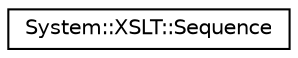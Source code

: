 digraph G
{
  edge [fontname="Helvetica",fontsize="10",labelfontname="Helvetica",labelfontsize="10"];
  node [fontname="Helvetica",fontsize="10",shape=record];
  rankdir="LR";
  Node1 [label="System::XSLT::Sequence",height=0.2,width=0.4,color="black", fillcolor="white", style="filled",URL="$class_system_1_1_x_s_l_t_1_1_sequence.html"];
}
